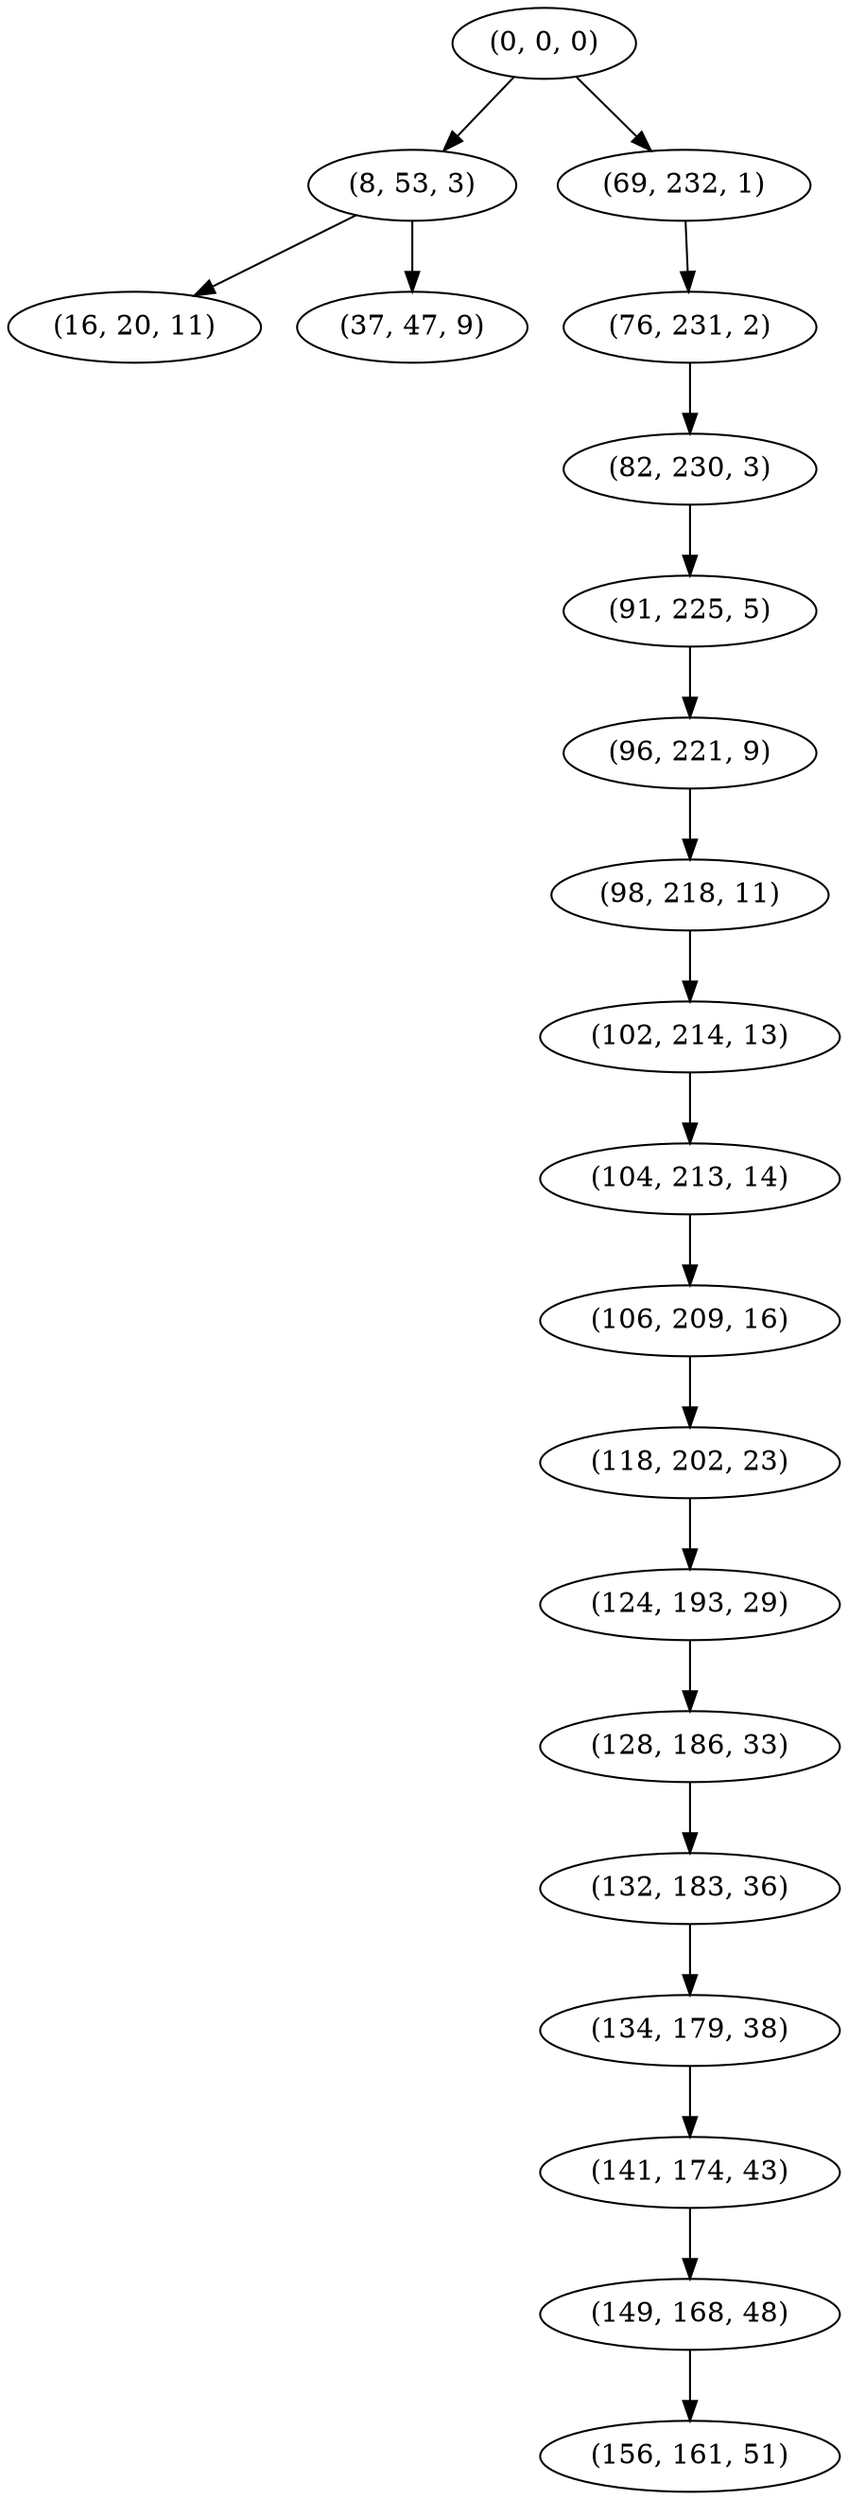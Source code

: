 digraph tree {
    "(0, 0, 0)";
    "(8, 53, 3)";
    "(16, 20, 11)";
    "(37, 47, 9)";
    "(69, 232, 1)";
    "(76, 231, 2)";
    "(82, 230, 3)";
    "(91, 225, 5)";
    "(96, 221, 9)";
    "(98, 218, 11)";
    "(102, 214, 13)";
    "(104, 213, 14)";
    "(106, 209, 16)";
    "(118, 202, 23)";
    "(124, 193, 29)";
    "(128, 186, 33)";
    "(132, 183, 36)";
    "(134, 179, 38)";
    "(141, 174, 43)";
    "(149, 168, 48)";
    "(156, 161, 51)";
    "(0, 0, 0)" -> "(8, 53, 3)";
    "(0, 0, 0)" -> "(69, 232, 1)";
    "(8, 53, 3)" -> "(16, 20, 11)";
    "(8, 53, 3)" -> "(37, 47, 9)";
    "(69, 232, 1)" -> "(76, 231, 2)";
    "(76, 231, 2)" -> "(82, 230, 3)";
    "(82, 230, 3)" -> "(91, 225, 5)";
    "(91, 225, 5)" -> "(96, 221, 9)";
    "(96, 221, 9)" -> "(98, 218, 11)";
    "(98, 218, 11)" -> "(102, 214, 13)";
    "(102, 214, 13)" -> "(104, 213, 14)";
    "(104, 213, 14)" -> "(106, 209, 16)";
    "(106, 209, 16)" -> "(118, 202, 23)";
    "(118, 202, 23)" -> "(124, 193, 29)";
    "(124, 193, 29)" -> "(128, 186, 33)";
    "(128, 186, 33)" -> "(132, 183, 36)";
    "(132, 183, 36)" -> "(134, 179, 38)";
    "(134, 179, 38)" -> "(141, 174, 43)";
    "(141, 174, 43)" -> "(149, 168, 48)";
    "(149, 168, 48)" -> "(156, 161, 51)";
}
